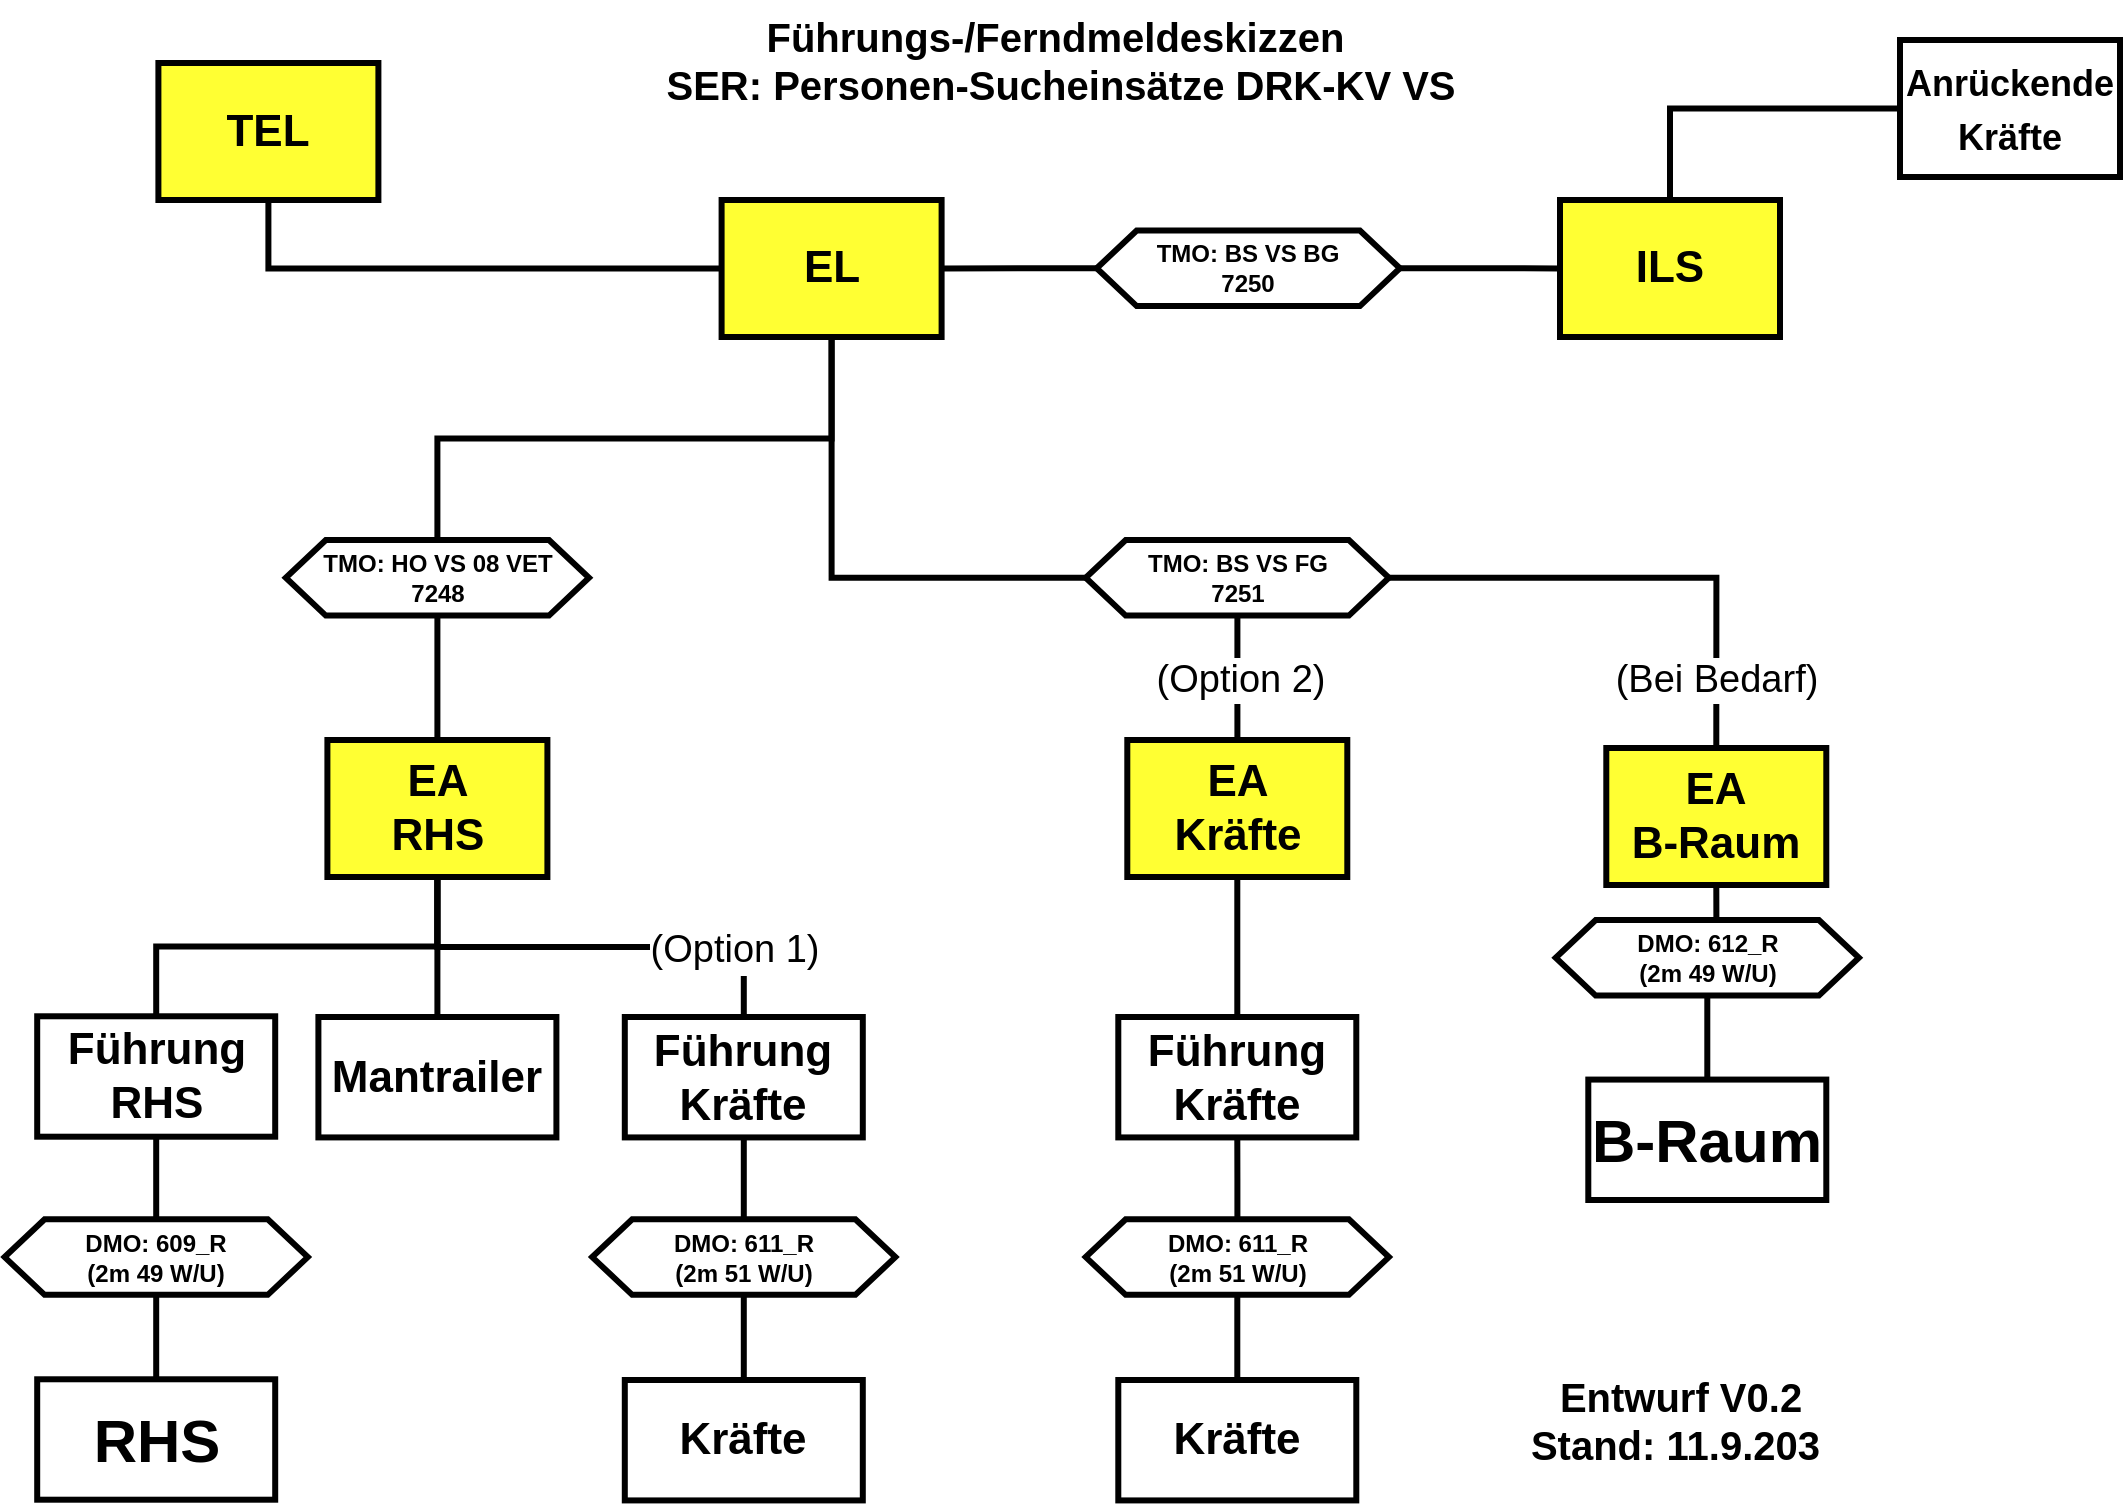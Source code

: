 <mxfile version="28.0.4" pages="2">
  <diagram id="3hQs7U9NJJeXT7D4Scpk" name="DEMO">
    <mxGraphModel dx="1310" dy="937" grid="1" gridSize="10" guides="1" tooltips="1" connect="1" arrows="1" fold="1" page="1" pageScale="1" pageWidth="1169" pageHeight="827" background="#ffffff" math="0" shadow="0">
      <root>
        <mxCell id="0" />
        <mxCell id="1" parent="0" />
        <mxCell id="k3Ge6N0_RAWB8F6Zxe4Y-87" style="edgeStyle=orthogonalEdgeStyle;shape=connector;rounded=0;orthogonalLoop=1;jettySize=auto;html=1;exitX=0.5;exitY=1;exitDx=0;exitDy=0;entryX=0.5;entryY=0;entryDx=0;entryDy=0;strokeColor=default;strokeWidth=3;align=center;verticalAlign=middle;fontFamily=Helvetica;fontSize=22;fontColor=default;labelBackgroundColor=default;startFill=0;endArrow=none;flowAnimation=0;" parent="1" source="2Iq-k1-DHA4utV9OMn_V-1" target="k3Ge6N0_RAWB8F6Zxe4Y-48" edge="1">
          <mxGeometry relative="1" as="geometry" />
        </mxCell>
        <mxCell id="2Iq-k1-DHA4utV9OMn_V-1" value="&lt;b&gt;&lt;font&gt;EA&lt;br&gt;RHS&lt;/font&gt;&lt;/b&gt;" style="rounded=0;whiteSpace=wrap;html=1;strokeColor=default;align=center;verticalAlign=middle;fontFamily=Helvetica;fontSize=22;fontColor=default;fillColor=#FFFF33;strokeWidth=3;" parent="1" vertex="1">
          <mxGeometry x="193.7" y="390" width="110" height="68.5" as="geometry" />
        </mxCell>
        <mxCell id="k3Ge6N0_RAWB8F6Zxe4Y-2" style="edgeStyle=orthogonalEdgeStyle;shape=connector;rounded=0;orthogonalLoop=1;jettySize=auto;html=1;exitX=0.5;exitY=1;exitDx=0;exitDy=0;entryX=0;entryY=0.5;entryDx=0;entryDy=0;strokeColor=default;strokeWidth=3;align=center;verticalAlign=middle;fontFamily=Helvetica;fontSize=12;fontColor=default;labelBackgroundColor=default;startFill=0;endArrow=none;flowAnimation=0;" parent="1" source="2Iq-k1-DHA4utV9OMn_V-2" target="Lcw7kQGhxqpuMeW0KqM0-1" edge="1">
          <mxGeometry relative="1" as="geometry" />
        </mxCell>
        <mxCell id="2Iq-k1-DHA4utV9OMn_V-2" value="&lt;b&gt;&lt;font&gt;TEL&lt;/font&gt;&lt;/b&gt;" style="rounded=0;whiteSpace=wrap;html=1;strokeColor=default;align=center;verticalAlign=middle;fontFamily=Helvetica;fontSize=22;fontColor=default;fillColor=#FFFF33;strokeWidth=3;shadow=0;glass=0;" parent="1" vertex="1">
          <mxGeometry x="109.2" y="51.5" width="110" height="68.5" as="geometry" />
        </mxCell>
        <mxCell id="Lcw7kQGhxqpuMeW0KqM0-1" value="&lt;b&gt;&lt;font&gt;EL&lt;/font&gt;&lt;/b&gt;" style="rounded=0;whiteSpace=wrap;html=1;strokeColor=default;align=center;verticalAlign=middle;fontFamily=Helvetica;fontSize=22;fontColor=default;fillColor=#FFFF33;strokeWidth=3;shadow=0;glass=0;" parent="1" vertex="1">
          <mxGeometry x="390.8" y="120" width="110" height="68.5" as="geometry" />
        </mxCell>
        <mxCell id="Lcw7kQGhxqpuMeW0KqM0-8" value="&lt;b&gt;&lt;font&gt;EA&lt;br&gt;Kräfte&lt;/font&gt;&lt;/b&gt;" style="rounded=0;whiteSpace=wrap;html=1;strokeColor=default;align=center;verticalAlign=middle;fontFamily=Helvetica;fontSize=22;fontColor=default;fillColor=#FFFF33;strokeWidth=3;shadow=0;glass=0;" parent="1" vertex="1">
          <mxGeometry x="593.65" y="390" width="110" height="68.5" as="geometry" />
        </mxCell>
        <mxCell id="k3Ge6N0_RAWB8F6Zxe4Y-70" style="edgeStyle=orthogonalEdgeStyle;shape=connector;rounded=0;orthogonalLoop=1;jettySize=auto;html=1;exitX=0.5;exitY=1;exitDx=0;exitDy=0;strokeColor=default;strokeWidth=3;align=center;verticalAlign=middle;fontFamily=Helvetica;fontSize=22;fontColor=default;labelBackgroundColor=default;startFill=0;endArrow=none;flowAnimation=0;" parent="1" source="Tnsp_8qMlVV5rjM7AwU0-1" target="BXb0ApeQCMEE1BRcDQZF-2" edge="1">
          <mxGeometry relative="1" as="geometry" />
        </mxCell>
        <mxCell id="Tnsp_8qMlVV5rjM7AwU0-1" value="&lt;b&gt;&lt;font&gt;EA&lt;br&gt;B-Raum&lt;/font&gt;&lt;/b&gt;" style="rounded=0;whiteSpace=wrap;html=1;strokeColor=default;align=center;verticalAlign=middle;fontFamily=Helvetica;fontSize=22;fontColor=default;fillColor=#FFFF33;strokeWidth=3;" parent="1" vertex="1">
          <mxGeometry x="833.15" y="394" width="110" height="68.5" as="geometry" />
        </mxCell>
        <mxCell id="Tnsp_8qMlVV5rjM7AwU0-3" value="&lt;b&gt;&lt;font&gt;ILS&lt;/font&gt;&lt;/b&gt;" style="rounded=0;whiteSpace=wrap;html=1;strokeColor=default;align=center;verticalAlign=middle;fontFamily=Helvetica;fontSize=22;fontColor=default;fillColor=#FFFF33;strokeWidth=3;glass=0;shadow=0;" parent="1" vertex="1">
          <mxGeometry x="810" y="120" width="110" height="68.5" as="geometry" />
        </mxCell>
        <mxCell id="k3Ge6N0_RAWB8F6Zxe4Y-39" style="edgeStyle=orthogonalEdgeStyle;shape=connector;rounded=0;orthogonalLoop=1;jettySize=auto;html=1;exitX=0;exitY=0.5;exitDx=0;exitDy=0;entryX=1;entryY=0.5;entryDx=0;entryDy=0;strokeColor=default;strokeWidth=3;align=center;verticalAlign=middle;fontFamily=Helvetica;fontSize=12;fontColor=default;labelBackgroundColor=default;startFill=0;endArrow=none;flowAnimation=0;" parent="1" source="Tnsp_8qMlVV5rjM7AwU0-10" target="Lcw7kQGhxqpuMeW0KqM0-1" edge="1">
          <mxGeometry relative="1" as="geometry" />
        </mxCell>
        <mxCell id="k3Ge6N0_RAWB8F6Zxe4Y-40" style="edgeStyle=orthogonalEdgeStyle;shape=connector;rounded=0;orthogonalLoop=1;jettySize=auto;html=1;exitX=1;exitY=0.5;exitDx=0;exitDy=0;entryX=0;entryY=0.5;entryDx=0;entryDy=0;strokeColor=default;strokeWidth=3;align=center;verticalAlign=middle;fontFamily=Helvetica;fontSize=12;fontColor=default;labelBackgroundColor=default;startFill=0;endArrow=none;flowAnimation=0;" parent="1" source="Tnsp_8qMlVV5rjM7AwU0-10" target="Tnsp_8qMlVV5rjM7AwU0-3" edge="1">
          <mxGeometry relative="1" as="geometry" />
        </mxCell>
        <mxCell id="Tnsp_8qMlVV5rjM7AwU0-10" value="&lt;font&gt;&lt;b&gt;TMO: BS VS BG&lt;br&gt;7250&lt;/b&gt;&lt;/font&gt;" style="shape=hexagon;perimeter=hexagonPerimeter2;whiteSpace=wrap;html=1;fixedSize=1;strokeColor=default;strokeWidth=3;align=center;verticalAlign=middle;fontFamily=Helvetica;fontSize=12;fontColor=default;labelBackgroundColor=default;fillColor=light-dark(#ffffff, #2b2b00);rounded=0;" parent="1" vertex="1">
          <mxGeometry x="578.35" y="135.25" width="151.6" height="37.79" as="geometry" />
        </mxCell>
        <mxCell id="k3Ge6N0_RAWB8F6Zxe4Y-84" style="edgeStyle=orthogonalEdgeStyle;shape=connector;rounded=0;orthogonalLoop=1;jettySize=auto;html=1;entryX=0.5;entryY=0;entryDx=0;entryDy=0;strokeColor=default;strokeWidth=3;align=center;verticalAlign=middle;fontFamily=Helvetica;fontSize=22;fontColor=default;labelBackgroundColor=default;startFill=0;endArrow=none;flowAnimation=0;" parent="1" source="Tnsp_8qMlVV5rjM7AwU0-11" target="Tnsp_8qMlVV5rjM7AwU0-3" edge="1">
          <mxGeometry relative="1" as="geometry" />
        </mxCell>
        <mxCell id="Tnsp_8qMlVV5rjM7AwU0-11" value="&lt;b&gt;&lt;font style=&quot;font-size: 18px;&quot;&gt;Anrückende Kräfte&lt;/font&gt;&lt;/b&gt;" style="rounded=0;whiteSpace=wrap;html=1;strokeColor=default;align=center;verticalAlign=middle;fontFamily=Helvetica;fontSize=22;fontColor=default;fillColor=light-dark(#ffffff, #2b2b00);strokeWidth=3;gradientColor=none;" parent="1" vertex="1">
          <mxGeometry x="980.0" y="40" width="110" height="68.5" as="geometry" />
        </mxCell>
        <mxCell id="k3Ge6N0_RAWB8F6Zxe4Y-49" style="edgeStyle=orthogonalEdgeStyle;shape=connector;rounded=0;orthogonalLoop=1;jettySize=auto;html=1;exitX=0.5;exitY=1;exitDx=0;exitDy=0;strokeColor=default;strokeWidth=3;align=center;verticalAlign=middle;fontFamily=Helvetica;fontSize=22;fontColor=default;labelBackgroundColor=default;startFill=0;endArrow=none;flowAnimation=0;" parent="1" source="Tnsp_8qMlVV5rjM7AwU0-20" target="2Iq-k1-DHA4utV9OMn_V-1" edge="1">
          <mxGeometry relative="1" as="geometry" />
        </mxCell>
        <mxCell id="k3Ge6N0_RAWB8F6Zxe4Y-66" style="edgeStyle=orthogonalEdgeStyle;shape=connector;rounded=0;orthogonalLoop=1;jettySize=auto;html=1;exitX=0.5;exitY=0;exitDx=0;exitDy=0;entryX=0.5;entryY=1;entryDx=0;entryDy=0;strokeColor=default;strokeWidth=3;align=center;verticalAlign=middle;fontFamily=Helvetica;fontSize=22;fontColor=default;labelBackgroundColor=default;startFill=0;endArrow=none;flowAnimation=0;" parent="1" source="Tnsp_8qMlVV5rjM7AwU0-20" target="Lcw7kQGhxqpuMeW0KqM0-1" edge="1">
          <mxGeometry relative="1" as="geometry" />
        </mxCell>
        <mxCell id="Tnsp_8qMlVV5rjM7AwU0-20" value="&lt;font&gt;&lt;b&gt;TMO: HO VS 08 VET&lt;br&gt;7248&lt;/b&gt;&lt;/font&gt;" style="shape=hexagon;perimeter=hexagonPerimeter2;whiteSpace=wrap;html=1;fixedSize=1;rounded=0;strokeColor=default;strokeWidth=3;align=center;verticalAlign=middle;fontFamily=Helvetica;fontSize=12;fontColor=default;fillColor=light-dark(#ffffff, #2b2b00);overflow=visible;strokeOpacity=100;dropTarget=0;expand=0;" parent="1" vertex="1">
          <mxGeometry x="172.9" y="290" width="151.6" height="37.79" as="geometry" />
        </mxCell>
        <mxCell id="9z3cz8a9huuIDM0onZsC-8" value="&lt;span&gt;&lt;b&gt;RHS&lt;/b&gt;&lt;/span&gt;" style="rounded=0;whiteSpace=wrap;html=1;strokeColor=default;align=center;verticalAlign=middle;fontFamily=Helvetica;fontSize=30;fontColor=default;fillColor=light-dark(#ffffff, #2b2b00);strokeWidth=3;aspect=fixed;" parent="1" vertex="1">
          <mxGeometry x="48.6" y="709.64" width="119" height="60.21" as="geometry" />
        </mxCell>
        <mxCell id="k3Ge6N0_RAWB8F6Zxe4Y-62" style="edgeStyle=orthogonalEdgeStyle;shape=connector;rounded=0;orthogonalLoop=1;jettySize=auto;html=1;entryX=0.5;entryY=1;entryDx=0;entryDy=0;strokeColor=default;strokeWidth=3;align=center;verticalAlign=middle;fontFamily=Helvetica;fontSize=22;fontColor=default;labelBackgroundColor=default;startFill=0;endArrow=none;flowAnimation=0;" parent="1" source="nskLqa04cSPr9-I_M70H-1" target="k3Ge6N0_RAWB8F6Zxe4Y-60" edge="1">
          <mxGeometry relative="1" as="geometry" />
        </mxCell>
        <mxCell id="nskLqa04cSPr9-I_M70H-1" value="&lt;font&gt;&lt;b&gt;DMO: 611_R&lt;br&gt;(2m 51 W/U)&lt;/b&gt;&lt;/font&gt;" style="shape=hexagon;perimeter=hexagonPerimeter2;whiteSpace=wrap;html=1;fixedSize=1;strokeColor=default;align=center;verticalAlign=middle;fontFamily=Helvetica;fontSize=12;fontColor=default;fillColor=light-dark(#ffffff, #2b2b00);rounded=0;strokeWidth=3;autosize=0;" parent="1" vertex="1">
          <mxGeometry x="572.85" y="629.64" width="151.6" height="37.79" as="geometry" />
        </mxCell>
        <mxCell id="k3Ge6N0_RAWB8F6Zxe4Y-71" style="edgeStyle=orthogonalEdgeStyle;shape=connector;rounded=0;orthogonalLoop=1;jettySize=auto;html=1;exitX=0.5;exitY=1;exitDx=0;exitDy=0;entryX=0.5;entryY=0;entryDx=0;entryDy=0;strokeColor=default;strokeWidth=3;align=center;verticalAlign=middle;fontFamily=Helvetica;fontSize=22;fontColor=default;labelBackgroundColor=default;startFill=0;endArrow=none;flowAnimation=0;" parent="1" source="BXb0ApeQCMEE1BRcDQZF-2" target="6U1i4i2XwD_uMjKU9mNT-3" edge="1">
          <mxGeometry relative="1" as="geometry" />
        </mxCell>
        <mxCell id="BXb0ApeQCMEE1BRcDQZF-2" value="&lt;font&gt;&lt;b&gt;DMO: 612_R&lt;br&gt;(2m 49 W/U)&lt;/b&gt;&lt;/font&gt;" style="shape=hexagon;perimeter=hexagonPerimeter2;whiteSpace=wrap;html=1;fixedSize=1;strokeColor=default;align=center;verticalAlign=middle;fontFamily=Helvetica;fontSize=12;fontColor=default;fillColor=light-dark(#ffffff, #2b2b00);rounded=0;strokeWidth=3;" parent="1" vertex="1">
          <mxGeometry x="807.85" y="480" width="151.6" height="37.79" as="geometry" />
        </mxCell>
        <mxCell id="k3Ge6N0_RAWB8F6Zxe4Y-56" style="edgeStyle=orthogonalEdgeStyle;shape=connector;rounded=0;orthogonalLoop=1;jettySize=auto;html=1;exitX=0.5;exitY=0;exitDx=0;exitDy=0;entryX=0.5;entryY=1;entryDx=0;entryDy=0;strokeColor=default;strokeWidth=3;align=center;verticalAlign=middle;fontFamily=Helvetica;fontSize=22;fontColor=default;labelBackgroundColor=default;startFill=0;endArrow=none;flowAnimation=0;" parent="1" source="BXb0ApeQCMEE1BRcDQZF-4" target="nskLqa04cSPr9-I_M70H-1" edge="1">
          <mxGeometry relative="1" as="geometry" />
        </mxCell>
        <mxCell id="BXb0ApeQCMEE1BRcDQZF-4" value="&lt;b&gt;&lt;font&gt;Kräfte&lt;br&gt;&lt;/font&gt;&lt;/b&gt;" style="rounded=0;whiteSpace=wrap;html=1;strokeColor=default;align=center;verticalAlign=middle;fontFamily=Helvetica;fontSize=22;fontColor=default;fillColor=light-dark(#ffffff, #2b2b00);strokeWidth=3;aspect=fixed;" parent="1" vertex="1">
          <mxGeometry x="589.15" y="710" width="119" height="60.21" as="geometry" />
        </mxCell>
        <mxCell id="yXz3as3n7Zx5iCyn30o8-8" value="&lt;font style=&quot;font-size: 20px;&quot;&gt;&lt;b&gt;Führungs-/Ferndmeldeskizzen&amp;nbsp;&lt;br&gt;SER: Personen-Sucheinsätze DRK-KV VS&lt;/b&gt;&lt;/font&gt;" style="text;html=1;align=center;verticalAlign=middle;resizable=0;points=[];autosize=1;strokeColor=none;fillColor=none;fontFamily=Helvetica;fontSize=12;fontColor=default;" parent="1" vertex="1">
          <mxGeometry x="350" y="20" width="420" height="60" as="geometry" />
        </mxCell>
        <mxCell id="yXz3as3n7Zx5iCyn30o8-14" value="&lt;span style=&quot;font-size: 20px;&quot;&gt;&lt;b&gt;Entwurf V0.2&lt;br&gt;Stand: 11.9.203&amp;nbsp;&lt;br&gt;&lt;/b&gt;&lt;/span&gt;" style="text;html=1;align=center;verticalAlign=middle;resizable=0;points=[];autosize=1;strokeColor=none;fillColor=none;fontFamily=Helvetica;fontSize=12;fontColor=default;rounded=0;" parent="1" vertex="1">
          <mxGeometry x="770" y="700" width="200" height="60" as="geometry" />
        </mxCell>
        <mxCell id="6U1i4i2XwD_uMjKU9mNT-3" value="&lt;b&gt;&lt;font&gt;B-Raum&lt;/font&gt;&lt;/b&gt;" style="rounded=0;whiteSpace=wrap;html=1;strokeColor=default;align=center;verticalAlign=middle;fontFamily=Helvetica;fontSize=30;fontColor=default;fillColor=light-dark(#ffffff, #2b2b00);strokeWidth=3;aspect=fixed;" parent="1" vertex="1">
          <mxGeometry x="824.15" y="559.79" width="119" height="60.21" as="geometry" />
        </mxCell>
        <mxCell id="k3Ge6N0_RAWB8F6Zxe4Y-86" style="edgeStyle=orthogonalEdgeStyle;shape=connector;rounded=0;orthogonalLoop=1;jettySize=auto;html=1;exitX=0.5;exitY=0;exitDx=0;exitDy=0;entryX=0.5;entryY=1;entryDx=0;entryDy=0;strokeColor=default;strokeWidth=3;align=center;verticalAlign=middle;fontFamily=Helvetica;fontSize=22;fontColor=default;labelBackgroundColor=default;startFill=0;endArrow=none;flowAnimation=0;" parent="1" source="k3Ge6N0_RAWB8F6Zxe4Y-36" target="2Iq-k1-DHA4utV9OMn_V-1" edge="1">
          <mxGeometry relative="1" as="geometry" />
        </mxCell>
        <mxCell id="k3Ge6N0_RAWB8F6Zxe4Y-36" value="&lt;span&gt;&lt;b&gt;&lt;font&gt;Mantrailer&lt;/font&gt;&lt;/b&gt;&lt;/span&gt;" style="rounded=0;whiteSpace=wrap;html=1;strokeColor=default;align=center;verticalAlign=middle;fontFamily=Helvetica;fontSize=22;fontColor=default;fillColor=light-dark(#ffffff, #2b2b00);strokeWidth=3;aspect=fixed;" parent="1" vertex="1">
          <mxGeometry x="189.2" y="528.5" width="119" height="60.21" as="geometry" />
        </mxCell>
        <mxCell id="k3Ge6N0_RAWB8F6Zxe4Y-52" style="edgeStyle=orthogonalEdgeStyle;shape=connector;rounded=0;orthogonalLoop=1;jettySize=auto;html=1;entryX=0.5;entryY=1;entryDx=0;entryDy=0;strokeColor=default;strokeWidth=3;align=center;verticalAlign=middle;fontFamily=Helvetica;fontSize=22;fontColor=default;labelBackgroundColor=default;startFill=0;endArrow=none;flowAnimation=0;" parent="1" source="k3Ge6N0_RAWB8F6Zxe4Y-38" target="k3Ge6N0_RAWB8F6Zxe4Y-48" edge="1">
          <mxGeometry relative="1" as="geometry" />
        </mxCell>
        <mxCell id="k3Ge6N0_RAWB8F6Zxe4Y-53" style="edgeStyle=orthogonalEdgeStyle;shape=connector;rounded=0;orthogonalLoop=1;jettySize=auto;html=1;exitX=0.5;exitY=1;exitDx=0;exitDy=0;entryX=0.5;entryY=0;entryDx=0;entryDy=0;strokeColor=default;strokeWidth=3;align=center;verticalAlign=middle;fontFamily=Helvetica;fontSize=22;fontColor=default;labelBackgroundColor=default;startFill=0;endArrow=none;flowAnimation=0;" parent="1" source="k3Ge6N0_RAWB8F6Zxe4Y-38" target="9z3cz8a9huuIDM0onZsC-8" edge="1">
          <mxGeometry relative="1" as="geometry" />
        </mxCell>
        <mxCell id="k3Ge6N0_RAWB8F6Zxe4Y-38" value="&lt;font&gt;&lt;b&gt;DMO: 609_R&lt;br&gt;(2m 49 W/U)&lt;/b&gt;&lt;/font&gt;" style="shape=hexagon;perimeter=hexagonPerimeter2;whiteSpace=wrap;html=1;fixedSize=1;strokeColor=default;align=center;verticalAlign=middle;fontFamily=Helvetica;fontSize=12;fontColor=default;fillColor=light-dark(#ffffff, #2b2b00);rounded=0;strokeWidth=3;autosize=0;" parent="1" vertex="1">
          <mxGeometry x="32.3" y="629.64" width="151.6" height="37.79" as="geometry" />
        </mxCell>
        <mxCell id="k3Ge6N0_RAWB8F6Zxe4Y-48" value="&lt;b&gt;Führung RHS&lt;/b&gt;" style="rounded=0;whiteSpace=wrap;html=1;strokeColor=default;align=center;verticalAlign=middle;fontFamily=Helvetica;fontSize=22;fontColor=default;fillColor=light-dark(#ffffff, #2b2b00);strokeWidth=3;aspect=fixed;" parent="1" vertex="1">
          <mxGeometry x="48.6" y="528.14" width="119" height="60.21" as="geometry" />
        </mxCell>
        <mxCell id="k3Ge6N0_RAWB8F6Zxe4Y-61" style="edgeStyle=orthogonalEdgeStyle;shape=connector;rounded=0;orthogonalLoop=1;jettySize=auto;html=1;entryX=0.5;entryY=1;entryDx=0;entryDy=0;strokeColor=default;strokeWidth=3;align=center;verticalAlign=middle;fontFamily=Helvetica;fontSize=22;fontColor=default;labelBackgroundColor=default;startFill=0;endArrow=none;flowAnimation=0;" parent="1" source="k3Ge6N0_RAWB8F6Zxe4Y-60" target="Lcw7kQGhxqpuMeW0KqM0-8" edge="1">
          <mxGeometry relative="1" as="geometry" />
        </mxCell>
        <mxCell id="k3Ge6N0_RAWB8F6Zxe4Y-60" value="&lt;b&gt;Führung Kräfte&lt;/b&gt;" style="rounded=0;whiteSpace=wrap;html=1;strokeColor=default;align=center;verticalAlign=middle;fontFamily=Helvetica;fontSize=22;fontColor=default;fillColor=light-dark(#ffffff, #2b2b00);strokeWidth=3;aspect=fixed;" parent="1" vertex="1">
          <mxGeometry x="589.15" y="528.5" width="119" height="60.21" as="geometry" />
        </mxCell>
        <mxCell id="k3Ge6N0_RAWB8F6Zxe4Y-68" value="(Option 2)" style="edgeStyle=orthogonalEdgeStyle;shape=connector;rounded=0;orthogonalLoop=1;jettySize=auto;html=1;strokeColor=default;strokeWidth=3;align=center;verticalAlign=middle;fontFamily=Helvetica;fontSize=19;fontColor=default;labelBackgroundColor=default;startFill=0;endArrow=none;flowAnimation=0;" parent="1" source="k3Ge6N0_RAWB8F6Zxe4Y-63" target="Lcw7kQGhxqpuMeW0KqM0-8" edge="1">
          <mxGeometry x="0.027" y="1" relative="1" as="geometry">
            <mxPoint as="offset" />
          </mxGeometry>
        </mxCell>
        <mxCell id="k3Ge6N0_RAWB8F6Zxe4Y-69" value="(Bei Bedarf)" style="edgeStyle=orthogonalEdgeStyle;shape=connector;rounded=0;orthogonalLoop=1;jettySize=auto;html=1;entryX=0.5;entryY=0;entryDx=0;entryDy=0;strokeColor=default;strokeWidth=3;align=center;verticalAlign=middle;fontFamily=Helvetica;fontSize=19;fontColor=default;labelBackgroundColor=default;startFill=0;endArrow=none;flowAnimation=0;" parent="1" source="k3Ge6N0_RAWB8F6Zxe4Y-63" target="Tnsp_8qMlVV5rjM7AwU0-1" edge="1">
          <mxGeometry x="0.727" relative="1" as="geometry">
            <mxPoint as="offset" />
          </mxGeometry>
        </mxCell>
        <mxCell id="k3Ge6N0_RAWB8F6Zxe4Y-81" style="edgeStyle=orthogonalEdgeStyle;shape=connector;rounded=0;orthogonalLoop=1;jettySize=auto;html=1;exitX=0;exitY=0.5;exitDx=0;exitDy=0;entryX=0.5;entryY=1;entryDx=0;entryDy=0;strokeColor=default;strokeWidth=3;align=center;verticalAlign=middle;fontFamily=Helvetica;fontSize=22;fontColor=default;labelBackgroundColor=default;startFill=0;endArrow=none;flowAnimation=0;" parent="1" source="k3Ge6N0_RAWB8F6Zxe4Y-63" target="Lcw7kQGhxqpuMeW0KqM0-1" edge="1">
          <mxGeometry relative="1" as="geometry" />
        </mxCell>
        <mxCell id="k3Ge6N0_RAWB8F6Zxe4Y-63" value="&lt;font&gt;&lt;b&gt;TMO: BS VS FG&lt;br&gt;7251&lt;/b&gt;&lt;/font&gt;" style="shape=hexagon;perimeter=hexagonPerimeter2;whiteSpace=wrap;html=1;fixedSize=1;rounded=0;strokeColor=default;strokeWidth=3;align=center;verticalAlign=middle;fontFamily=Helvetica;fontSize=12;fontColor=default;fillColor=light-dark(#ffffff, #2b2b00);" parent="1" vertex="1">
          <mxGeometry x="572.85" y="290" width="151.6" height="37.79" as="geometry" />
        </mxCell>
        <mxCell id="k3Ge6N0_RAWB8F6Zxe4Y-78" style="edgeStyle=orthogonalEdgeStyle;shape=connector;rounded=0;orthogonalLoop=1;jettySize=auto;html=1;exitX=0.5;exitY=1;exitDx=0;exitDy=0;entryX=0.5;entryY=0;entryDx=0;entryDy=0;strokeColor=default;strokeWidth=3;align=center;verticalAlign=middle;fontFamily=Helvetica;fontSize=22;fontColor=default;labelBackgroundColor=default;startFill=0;endArrow=none;flowAnimation=0;" parent="1" source="k3Ge6N0_RAWB8F6Zxe4Y-75" target="k3Ge6N0_RAWB8F6Zxe4Y-76" edge="1">
          <mxGeometry relative="1" as="geometry" />
        </mxCell>
        <mxCell id="k3Ge6N0_RAWB8F6Zxe4Y-88" value="&lt;span style=&quot;font-size: 19px;&quot;&gt;(Option 1)&lt;/span&gt;" style="edgeStyle=orthogonalEdgeStyle;shape=connector;rounded=0;orthogonalLoop=1;jettySize=auto;html=1;exitX=0.5;exitY=0;exitDx=0;exitDy=0;entryX=0.5;entryY=1;entryDx=0;entryDy=0;strokeColor=default;strokeWidth=3;align=center;verticalAlign=middle;fontFamily=Helvetica;fontSize=22;fontColor=default;labelBackgroundColor=default;startFill=0;endArrow=none;flowAnimation=0;" parent="1" source="k3Ge6N0_RAWB8F6Zxe4Y-75" target="2Iq-k1-DHA4utV9OMn_V-1" edge="1">
          <mxGeometry x="-0.647" relative="1" as="geometry">
            <mxPoint as="offset" />
          </mxGeometry>
        </mxCell>
        <mxCell id="k3Ge6N0_RAWB8F6Zxe4Y-75" value="&lt;b&gt;Führung Kräfte&lt;/b&gt;" style="rounded=0;whiteSpace=wrap;html=1;strokeColor=default;align=center;verticalAlign=middle;fontFamily=Helvetica;fontSize=22;fontColor=default;fillColor=light-dark(#ffffff, #2b2b00);strokeWidth=3;aspect=fixed;" parent="1" vertex="1">
          <mxGeometry x="342.4" y="528.5" width="119" height="60.21" as="geometry" />
        </mxCell>
        <mxCell id="k3Ge6N0_RAWB8F6Zxe4Y-79" style="edgeStyle=orthogonalEdgeStyle;shape=connector;rounded=0;orthogonalLoop=1;jettySize=auto;html=1;exitX=0.5;exitY=1;exitDx=0;exitDy=0;entryX=0.5;entryY=0;entryDx=0;entryDy=0;strokeColor=default;strokeWidth=3;align=center;verticalAlign=middle;fontFamily=Helvetica;fontSize=22;fontColor=default;labelBackgroundColor=default;startFill=0;endArrow=none;flowAnimation=0;" parent="1" source="k3Ge6N0_RAWB8F6Zxe4Y-76" target="k3Ge6N0_RAWB8F6Zxe4Y-77" edge="1">
          <mxGeometry relative="1" as="geometry" />
        </mxCell>
        <mxCell id="k3Ge6N0_RAWB8F6Zxe4Y-76" value="&lt;font&gt;&lt;b&gt;DMO: 611_R&lt;br&gt;(2m 51 W/U)&lt;/b&gt;&lt;/font&gt;" style="shape=hexagon;perimeter=hexagonPerimeter2;whiteSpace=wrap;html=1;fixedSize=1;strokeColor=default;align=center;verticalAlign=middle;fontFamily=Helvetica;fontSize=12;fontColor=default;fillColor=light-dark(#ffffff, #2b2b00);rounded=0;strokeWidth=3;autosize=0;" parent="1" vertex="1">
          <mxGeometry x="326.1" y="629.64" width="151.6" height="37.79" as="geometry" />
        </mxCell>
        <mxCell id="k3Ge6N0_RAWB8F6Zxe4Y-77" value="&lt;b&gt;&lt;font&gt;Kräfte&lt;br&gt;&lt;/font&gt;&lt;/b&gt;" style="rounded=0;whiteSpace=wrap;html=1;strokeColor=default;align=center;verticalAlign=middle;fontFamily=Helvetica;fontSize=22;fontColor=default;fillColor=light-dark(#ffffff, #2b2b00);strokeWidth=3;aspect=fixed;" parent="1" vertex="1">
          <mxGeometry x="342.4" y="710" width="119" height="60.21" as="geometry" />
        </mxCell>
      </root>
    </mxGraphModel>
  </diagram>
  <diagram id="7V2Dhxv9nrdkHiI6oel2" name="Seite-2">
    <mxGraphModel grid="1" page="1" gridSize="10" guides="1" tooltips="1" connect="1" arrows="1" fold="1" pageScale="1" pageWidth="827" pageHeight="1169" math="0" shadow="0">
      <root>
        <mxCell id="0" />
        <mxCell id="1" parent="0" />
      </root>
    </mxGraphModel>
  </diagram>
</mxfile>
